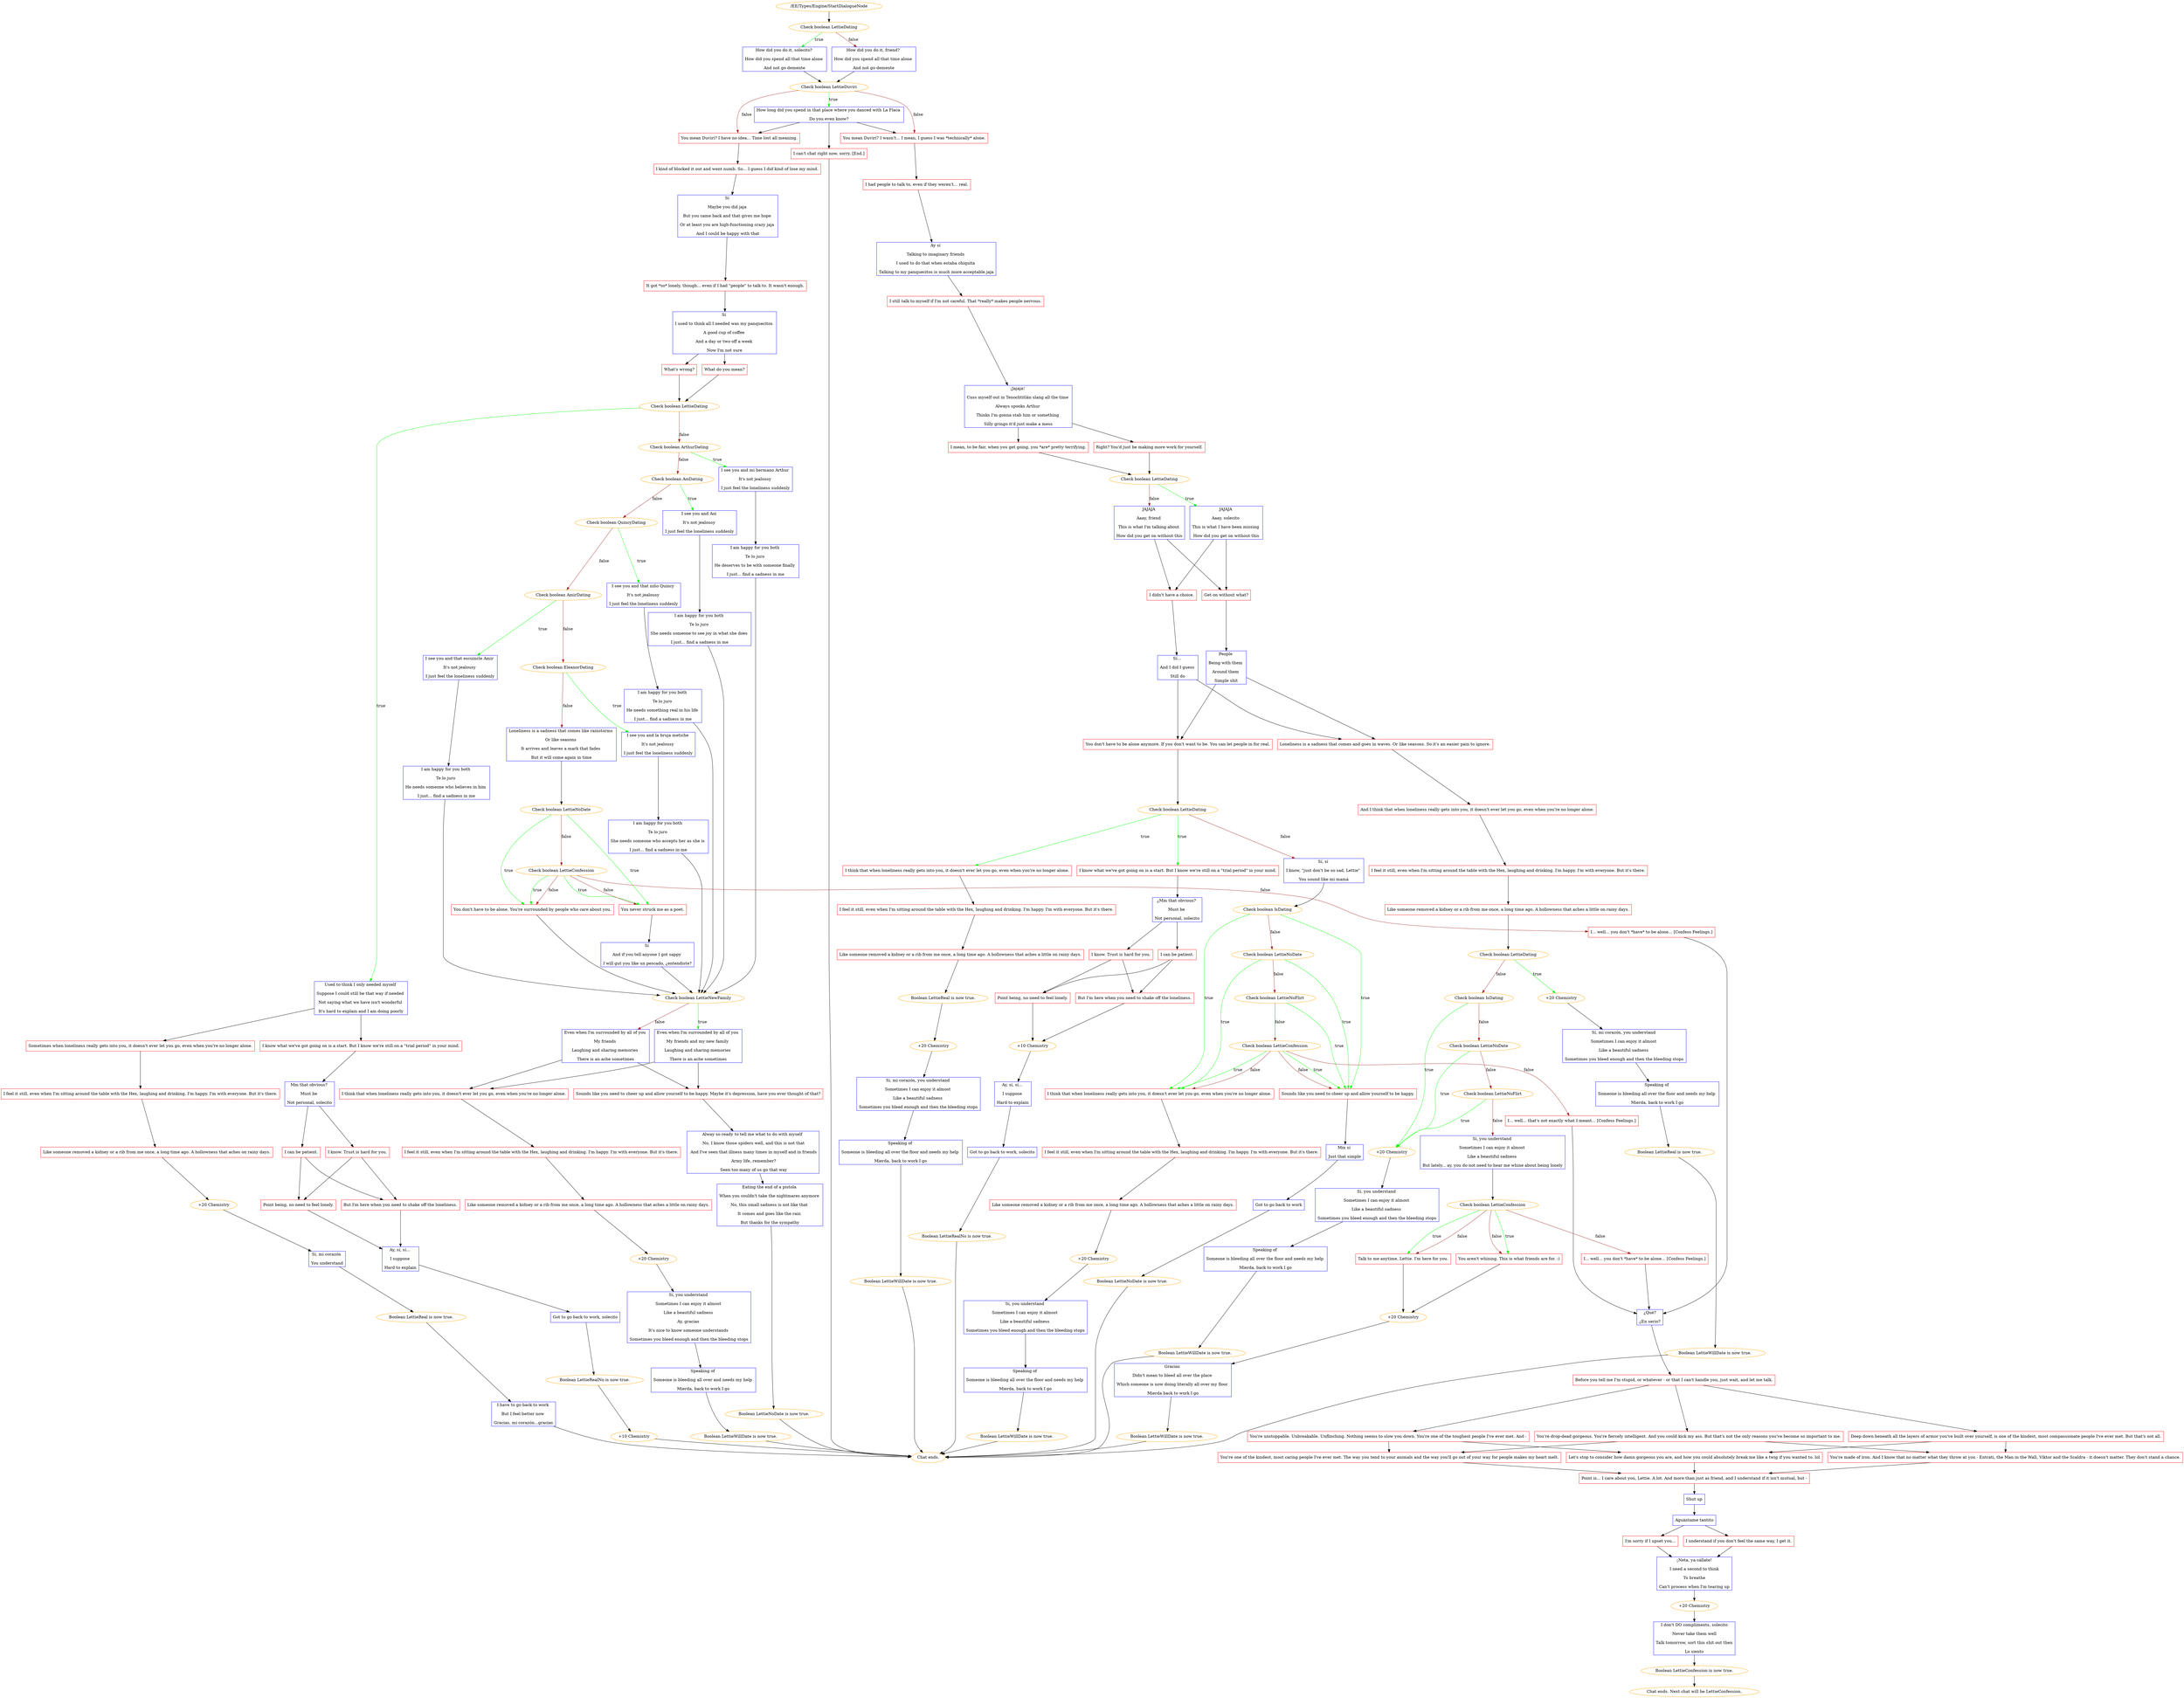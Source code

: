 digraph {
	2014 [label="/EE/Types/Engine/StartDialogueNode",color=orange];
		2014 -> 2015;
	2015 [label="Check boolean LettieDating",color=orange];
		2015 -> 2016 [label=true,color=green];
		2015 -> 2017 [label=false,color=brown];
	2016 [label="How did you do it, solecito? 
How did you spend all that time alone 
And not go demente",shape=box,color=blue];
		2016 -> 2018;
	2017 [label="How did you do it, friend? 
How did you spend all that time alone 
And not go demente",shape=box,color=blue];
		2017 -> 2018;
	2018 [label="Check boolean LettieDuviri",color=orange];
		2018 -> 2019 [label=true,color=green];
		2018 -> 2020 [label=false,color=brown];
		2018 -> 2021 [label=false,color=brown];
	2019 [label="How long did you spend in that place where you danced with La Flaca 
Do you even know?",shape=box,color=blue];
		2019 -> 2020;
		2019 -> 2021;
		2019 -> 2022;
	2020 [label="You mean Duviri? I have no idea... Time lost all meaning.",shape=box,color=red];
		2020 -> 2024;
	2021 [label="You mean Duviri? I wasn't... I mean, I guess I was *technically* alone.",shape=box,color=red];
		2021 -> 2025;
	2022 [label="I can't chat right now, sorry. [End.]",shape=box,color=red];
		2022 -> "Chat ends.";
	2024 [label="I kind of blocked it out and went numb. So... I guess I did kind of lose my mind.",shape=box,color=red];
		2024 -> 2027;
	2025 [label="I had people to talk to, even if they weren't... real.",shape=box,color=red];
		2025 -> 2026;
	"Chat ends." [color=orange];
	2027 [label="Sí 
Maybe you did jaja 
But you came back and that gives me hope 
Or at least you are high-functioning crazy jaja 
And I could be happy with that",shape=box,color=blue];
		2027 -> 2028;
	2026 [label="Ay sí 
Talking to imaginary friends 
I used to do that when estaba chiquita 
Talking to my panquecitos is much more acceptable jaja",shape=box,color=blue];
		2026 -> 2030;
	2028 [label="It got *so* lonely, though... even if I had \"people\" to talk to. It wasn't enough.",shape=box,color=red];
		2028 -> 2029;
	2030 [label="I still talk to myself if I'm not careful. That *really* makes people nervous.",shape=box,color=red];
		2030 -> 2031;
	2029 [label="Sí 
I used to think all I needed was my panquecitos 
A good cup of coffee 
And a day or two off a week 
Now I'm not sure",shape=box,color=blue];
		2029 -> 2032;
		2029 -> 2033;
	2031 [label="¡Jajaja! 
Cuss myself out in Tenochtitlán slang all the time 
Always spooks Arthur 
Thinks I'm gonna stab him or something 
Silly gringo it'd just make a mess",shape=box,color=blue];
		2031 -> 2070;
		2031 -> 2071;
	2032 [label="What do you mean?",shape=box,color=red];
		2032 -> 2034;
	2033 [label="What's wrong?",shape=box,color=red];
		2033 -> 2034;
	2070 [label="I mean, to be fair, when you get going, you *are* pretty terrifying.",shape=box,color=red];
		2070 -> 2072;
	2071 [label="Right? You'd just be making more work for yourself.",shape=box,color=red];
		2071 -> 2072;
	2034 [label="Check boolean LettieDating",color=orange];
		2034 -> 2040 [label=true,color=green];
		2034 -> 2035 [label=false,color=brown];
	2072 [label="Check boolean LettieDating",color=orange];
		2072 -> 2073 [label=true,color=green];
		2072 -> 2074 [label=false,color=brown];
	2040 [label="Used to think I only needed myself 
Suppose I could still be that way if needed 
Not saying what we have isn't wonderful 
It's hard to explain and I am doing poorly",shape=box,color=blue];
		2040 -> 2051;
		2040 -> 2052;
	2035 [label="Check boolean ArthurDating",color=orange];
		2035 -> 2041 [label=true,color=green];
		2035 -> 2036 [label=false,color=brown];
	2073 [label="JAJAJA 
Aaay, solecito 
This is what I have been missing 
How did you get on without this",shape=box,color=blue];
		2073 -> 2075;
		2073 -> 2076;
	2074 [label="JAJAJA 
Aaay, friend 
This is what I'm talking about 
How did you get on without this",shape=box,color=blue];
		2074 -> 2075;
		2074 -> 2076;
	2051 [label="I know what we've got going on is a start. But I know we're still on a \"trial period\" in your mind.",shape=box,color=red];
		2051 -> 2053;
	2052 [label="Sometimes when loneliness really gets into you, it doesn't ever let you go, even when you're no longer alone.",shape=box,color=red];
		2052 -> 2054;
	2041 [label="I see you and mi hermano Arthur 
It's not jealousy 
I just feel the loneliness suddenly",shape=box,color=blue];
		2041 -> 2046;
	2036 [label="Check boolean AoiDating",color=orange];
		2036 -> 2042 [label=true,color=green];
		2036 -> 2037 [label=false,color=brown];
	2075 [label="Get on without what?",shape=box,color=red];
		2075 -> 2077;
	2076 [label="I didn't have a choice.",shape=box,color=red];
		2076 -> 2078;
	2053 [label="Mm that obvious? 
Must be 
Not personal, solecito",shape=box,color=blue];
		2053 -> 2057;
		2053 -> 2058;
	2054 [label="I feel it still, even when I'm sitting around the table with the Hex, laughing and drinking. I'm happy. I'm with everyone. But it's there.",shape=box,color=red];
		2054 -> 2056;
	2046 [label="I am happy for you both 
Te lo juro 
He deserves to be with someone finally 
I just... find a sadness in me",shape=box,color=blue];
		2046 -> 2085;
	2042 [label="I see you and Aoi 
It's not jealousy 
I just feel the loneliness suddenly",shape=box,color=blue];
		2042 -> 2047;
	2037 [label="Check boolean QuincyDating",color=orange];
		2037 -> 2043 [label=true,color=green];
		2037 -> 2038 [label=false,color=brown];
	2077 [label="People 
Being with them 
Around them 
Simple shit",shape=box,color=blue];
		2077 -> 2102;
		2077 -> 2103;
	2078 [label="Sí... 
And I did I guess 
Still do",shape=box,color=blue];
		2078 -> 2102;
		2078 -> 2103;
	2057 [label="I know. Trust is hard for you.",shape=box,color=red];
		2057 -> 2059;
		2057 -> 2060;
	2058 [label="I can be patient.",shape=box,color=red];
		2058 -> 2059;
		2058 -> 2060;
	2056 [label="Like someone removed a kidney or a rib from me once, a long time ago. A hollowness that aches on rainy days.",shape=box,color=red];
		2056 -> 2068;
	2085 [label="Check boolean LettieNewFamily",color=orange];
		2085 -> 2087 [label=true,color=green];
		2085 -> 2088 [label=false,color=brown];
	2047 [label="I am happy for you both 
Te lo juro 
She needs someone to see joy in what she does 
I just... find a sadness in me",shape=box,color=blue];
		2047 -> 2085;
	2043 [label="I see you and that niño Quincy 
It's not jealousy 
I just feel the loneliness suddenly",shape=box,color=blue];
		2043 -> 2048;
	2038 [label="Check boolean AmirDating",color=orange];
		2038 -> 2044 [label=true,color=green];
		2038 -> 2039 [label=false,color=brown];
	2102 [label="Loneliness is a sadness that comes and goes in waves. Or like seasons. So it's an easier pain to ignore.",shape=box,color=red];
		2102 -> 2104;
	2103 [label="You don't have to be alone anymore. If you don't want to be. You can let people in for real.",shape=box,color=red];
		2103 -> 2131;
	2059 [label="But I'm here when you need to shake off the loneliness.",shape=box,color=red];
		2059 -> 2061;
	2060 [label="Point being, no need to feel lonely.",shape=box,color=red];
		2060 -> 2061;
	2068 [label="+20 Chemistry",color=orange];
		2068 -> 2055;
	2087 [label="Even when I'm surrounded by all of you 
My friends and my new family 
Laughing and sharing memories 
There is an ache sometimes",shape=box,color=blue];
		2087 -> 2089;
		2087 -> 2090;
	2088 [label="Even when I'm surrounded by all of you 
My friends 
Laughing and sharing memories 
There is an ache sometimes",shape=box,color=blue];
		2088 -> 2089;
		2088 -> 2090;
	2048 [label="I am happy for you both 
Te lo juro 
He needs something real in his life 
I just... find a sadness in me",shape=box,color=blue];
		2048 -> 2085;
	2044 [label="I see you and that escuincle Amir 
It's not jealousy 
I just feel the loneliness suddenly",shape=box,color=blue];
		2044 -> 2049;
	2039 [label="Check boolean EleanorDating",color=orange];
		2039 -> 2045 [label=true,color=green];
		2039 -> 2079 [label=false,color=brown];
	2104 [label="And I think that when loneliness really gets into you, it doesn't ever let you go, even when you're no longer alone.",shape=box,color=red];
		2104 -> 2105;
	2131 [label="Check boolean LettieDating",color=orange];
		2131 -> 2132 [label=true,color=green];
		2131 -> 2133 [label=true,color=green];
		2131 -> 2134 [label=false,color=brown];
	2061 [label="Ay, sí, sí... 
I suppose 
Hard to explain",shape=box,color=blue];
		2061 -> 2063;
	2055 [label="Sí, mi corazón 
You understand",shape=box,color=blue];
		2055 -> 2062;
	2089 [label="I think that when loneliness really gets into you, it doesn't ever let you go, even when you're no longer alone.",shape=box,color=red];
		2089 -> 2091;
	2090 [label="Sounds like you need to cheer up and allow yourself to be happy. Maybe it's depression, have you ever thought of that?",shape=box,color=red];
		2090 -> 2092;
	2049 [label="I am happy for you both 
Te lo juro 
He needs someone who believes in him 
I just... find a sadness in me",shape=box,color=blue];
		2049 -> 2085;
	2045 [label="I see you and la bruja metiche 
It's not jealousy 
I just feel the loneliness suddenly",shape=box,color=blue];
		2045 -> 2050;
	2079 [label="Loneliness is a sadness that comes like rainstorms 
Or like seasons 
It arrives and leaves a mark that fades 
But it will come again in time",shape=box,color=blue];
		2079 -> 2080;
	2105 [label="I feel it still, even when I'm sitting around the table with the Hex, laughing and drinking. I'm happy. I'm with everyone. But it's there.",shape=box,color=red];
		2105 -> 2106;
	2132 [label="I know what we've got going on is a start. But I know we're still on a \"trial period\" in your mind.",shape=box,color=red];
		2132 -> 2135;
	2133 [label="I think that when loneliness really gets into you, it doesn't ever let you go, even when you're no longer alone.",shape=box,color=red];
		2133 -> 2136;
	2134 [label="Sí, sí 
I know, \"just don't be so sad, Lettie\" 
You sound like mi mamá",shape=box,color=blue];
		2134 -> 2153;
	2063 [label="Got to go back to work, solecito",shape=box,color=blue];
		2063 -> 2065;
	2062 [label="Boolean LettieReal is now true.",color=orange];
		2062 -> 2067;
	2091 [label="I feel it still, even when I'm sitting around the table with the Hex, laughing and drinking. I'm happy. I'm with everyone. But it's there.",shape=box,color=red];
		2091 -> 2093;
	2092 [label="Alway so ready to tell me what to do with myself 
 No, I know those spiders well, and this is not that
 And I've seen that illness many times in myself and in friends
 Army life, remember?
 Seen too many of us go that way",shape=box,color=blue];
		2092 -> 2094;
	2050 [label="I am happy for you both 
Te lo juro 
She needs someone who accepts her as she is 
I just... find a sadness in me",shape=box,color=blue];
		2050 -> 2085;
	2080 [label="Check boolean LettieNoDate",color=orange];
		2080 -> 2082 [label=true,color=green];
		2080 -> 2083 [label=true,color=green];
		2080 -> 2081 [label=false,color=brown];
	2106 [label="Like someone removed a kidney or a rib from me once, a long time ago. A hollowness that aches a little on rainy days.",shape=box,color=red];
		2106 -> 2107;
	2135 [label="¿Mm that obvious? 
Must be 
Not personal, solecito",shape=box,color=blue];
		2135 -> 2139;
		2135 -> 2138;
	2136 [label="I feel it still, even when I'm sitting around the table with the Hex, laughing and drinking. I'm happy. I'm with everyone. But it's there.",shape=box,color=red];
		2136 -> 2137;
	2153 [label="Check boolean IsDating",color=orange];
		2153 -> 2157 [label=true,color=green];
		2153 -> 2158 [label=true,color=green];
		2153 -> 2154 [label=false,color=brown];
	2065 [label="Boolean LettieRealNo is now true.",color=orange];
		2065 -> 2064;
	2067 [label="I have to go back to work 
But I feel better now 
Gracias, mi corazón...gracias",shape=box,color=blue];
		2067 -> "Chat ends.";
	2093 [label="Like someone removed a kidney or a rib from me once, a long time ago. A hollowness that aches a little on rainy days.",shape=box,color=red];
		2093 -> 2100;
	2094 [label="Eating the end of a pistola 
When you couldn't take the nightmares anymore 
No, this small sadness is not like that 
It comes and goes like the rain 
But thanks for the sympathy",shape=box,color=blue];
		2094 -> 2095;
	2082 [label="You don't have to be alone. You're surrounded by people who care about you.",shape=box,color=red];
		2082 -> 2085;
	2083 [label="You never struck me as a poet.",shape=box,color=red];
		2083 -> 2086;
	2081 [label="Check boolean LettieConfession",color=orange];
		2081 -> 2082 [label=true,color=green];
		2081 -> 2083 [label=true,color=green];
		2081 -> 2082 [label=false,color=brown];
		2081 -> 2083 [label=false,color=brown];
		2081 -> 2084 [label=false,color=brown];
	2107 [label="Check boolean LettieDating",color=orange];
		2107 -> 2115 [label=true,color=green];
		2107 -> 2109 [label=false,color=brown];
	2139 [label="I know. Trust is hard for you.",shape=box,color=red];
		2139 -> 2140;
		2139 -> 2142;
	2138 [label="I can be patient.",shape=box,color=red];
		2138 -> 2140;
		2138 -> 2142;
	2137 [label="Like someone removed a kidney or a rib from me once, a long time ago. A hollowness that aches a little on rainy days.",shape=box,color=red];
		2137 -> 2147;
	2157 [label="Sounds like you need to cheer up and allow yourself to be happy.",shape=box,color=red];
		2157 -> 2160;
	2158 [label="I think that when loneliness really gets into you, it doesn't ever let you go, even when you're no longer alone.",shape=box,color=red];
		2158 -> 2164;
	2154 [label="Check boolean LettieNoDate",color=orange];
		2154 -> 2157 [label=true,color=green];
		2154 -> 2158 [label=true,color=green];
		2154 -> 2155 [label=false,color=brown];
	2064 [label="+10 Chemistry",color=orange];
		2064 -> "Chat ends.";
	"Chat ends." [color=orange];
	2100 [label="+20 Chemistry",color=orange];
		2100 -> 2097;
	2095 [label="Boolean LettieNoDate is now true.",color=orange];
		2095 -> "Chat ends.";
	2086 [label="Sí 
And if you tell anyone I got sappy 
I will gut you like un pescado, ¿entendiste?",shape=box,color=blue];
		2086 -> 2085;
	2084 [label="I... well... you don't *have* to be alone... [Confess Feelings.]",shape=box,color=red];
		2084 -> 2188;
	2115 [label="+20 Chemistry",color=orange];
		2115 -> 2108;
	2109 [label="Check boolean IsDating",color=orange];
		2109 -> 2129 [label=true,color=green];
		2109 -> 2110 [label=false,color=brown];
	2140 [label="But I'm here when you need to shake off the loneliness.",shape=box,color=red];
		2140 -> 2144;
	2142 [label="Point being, no need to feel lonely.",shape=box,color=red];
		2142 -> 2144;
	2147 [label="Boolean LettieReal is now true.",color=orange];
		2147 -> 2151;
	2160 [label="Mm sí 
Just that simple",shape=box,color=blue];
		2160 -> 2161;
	2164 [label="I feel it still, even when I'm sitting around the table with the Hex, laughing and drinking. I'm happy. I'm with everyone. But it's there.",shape=box,color=red];
		2164 -> 2165;
	2155 [label="Check boolean LettieNoFlirt",color=orange];
		2155 -> 2157 [label=true,color=green];
		2155 -> 2156 [label=false,color=brown];
	"Chat ends." [color=orange];
	2097 [label="Sí, you understand 
Sometimes I can enjoy it almost 
Like a beautiful sadness 
Ay, gracias 
It's nice to know someone understands 
Sometimes you bleed enough and then the bleeding stops",shape=box,color=blue];
		2097 -> 2098;
	"Chat ends." [color=orange];
	2188 [label="¿Qué?
¿En serio?",shape=box,color=blue];
		2188 -> 2187;
	2108 [label="Sí, mi corazón, you understand 
Sometimes I can enjoy it almost 
Like a beautiful sadness 
Sometimes you bleed enough and then the bleeding stops",shape=box,color=blue];
		2108 -> 2112;
	2129 [label="+20 Chemistry",color=orange];
		2129 -> 2117;
	2110 [label="Check boolean LettieNoDate",color=orange];
		2110 -> 2129 [label=true,color=green];
		2110 -> 2111 [label=false,color=brown];
	2144 [label="+10 Chemistry",color=orange];
		2144 -> 2141;
	2151 [label="+20 Chemistry",color=orange];
		2151 -> 2148;
	2161 [label="Got to go back to work",shape=box,color=blue];
		2161 -> 2162;
	2165 [label="Like someone removed a kidney or a rib from me once, a long time ago. A hollowness that aches a little on rainy days.",shape=box,color=red];
		2165 -> 2170;
	2156 [label="Check boolean LettieConfession",color=orange];
		2156 -> 2157 [label=true,color=green];
		2156 -> 2158 [label=true,color=green];
		2156 -> 2157 [label=false,color=brown];
		2156 -> 2158 [label=false,color=brown];
		2156 -> 2159 [label=false,color=brown];
	2098 [label="Speaking of 
Someone is bleeding all over and needs my help 
Mierda, back to work I go",shape=box,color=blue];
		2098 -> 2099;
	2187 [label="Before you tell me I'm stupid, or whatever - or that I can't handle you, just wait, and let me talk.",shape=box,color=red];
		2187 -> 2171;
		2187 -> 2172;
		2187 -> 2173;
	2112 [label="Speaking of 
Someone is bleeding all over the floor and needs my help 
Mierda, back to work I go",shape=box,color=blue];
		2112 -> 2113;
	2117 [label="Sí, you understand 
Sometimes I can enjoy it almost 
Like a beautiful sadness 
Sometimes you bleed enough and then the bleeding stops",shape=box,color=blue];
		2117 -> 2127;
	2111 [label="Check boolean LettieNoFlirt",color=orange];
		2111 -> 2129 [label=true,color=green];
		2111 -> 2119 [label=false,color=brown];
	2141 [label="Ay, sí, sí... 
I suppose 
Hard to explain",shape=box,color=blue];
		2141 -> 2143;
	2148 [label="Sí, mi corazón, you understand 
Sometimes I can enjoy it almost 
Like a beautiful sadness 
Sometimes you bleed enough and then the bleeding stops",shape=box,color=blue];
		2148 -> 2149;
	2162 [label="Boolean LettieNoDate is now true.",color=orange];
		2162 -> "Chat ends.";
	2170 [label="+20 Chemistry",color=orange];
		2170 -> 2166;
	2159 [label="I... well... that's not exactly what I meant... [Confess Feelings.]",shape=box,color=red];
		2159 -> 2188;
	2099 [label="Boolean LettieWillDate is now true.",color=orange];
		2099 -> "Chat ends.";
	2171 [label="You're drop-dead gorgeous. You're fiercely intelligent. And you could kick my ass. But that's not the only reasons you've become so important to me.",shape=box,color=red];
		2171 -> 2182;
		2171 -> 2186;
	2172 [label="Deep down beneath all the layers of armor you've built over yourself, is one of the kindest, most compassionate people I've ever met. But that's not all.",shape=box,color=red];
		2172 -> 2183;
		2172 -> 2186;
	2173 [label="You're unstoppable. Unbreakable. Unflinching. Nothing seems to slow you down. You're one of the toughest people I've ever met. And -",shape=box,color=red];
		2173 -> 2183;
		2173 -> 2182;
	2113 [label="Boolean LettieReal is now true.",color=orange];
		2113 -> 2114;
	2127 [label="Speaking of 
Someone is bleeding all over the floor and needs my help 
Mierda, back to work I go",shape=box,color=blue];
		2127 -> 2130;
	2119 [label="Sí, you understand 
Sometimes I can enjoy it almost 
Like a beautiful sadness 
But lately... ay, you do not need to hear me whine about being lonely",shape=box,color=blue];
		2119 -> 2120;
	2143 [label="Got to go back to work, solecito",shape=box,color=blue];
		2143 -> 2145;
	2149 [label="Speaking of 
Someone is bleeding all over the floor and needs my help 
Mierda, back to work I go",shape=box,color=blue];
		2149 -> 2150;
	"Chat ends." [color=orange];
	2166 [label="Sí, you understand 
Sometimes I can enjoy it almost 
Like a beautiful sadness 
Sometimes you bleed enough and then the bleeding stops",shape=box,color=blue];
		2166 -> 2167;
	"Chat ends." [color=orange];
	2182 [label="You're one of the kindest, most caring people I've ever met. The way you tend to your animals and the way you'll go out of your way for people makes my heart melt.",shape=box,color=red];
		2182 -> 2185;
	2186 [label="You're made of iron. And I know that no matter what they throw at you - Entrati, the Man in the Wall, Viktor and the Scaldra - it doesn't matter. They don't stand a chance.",shape=box,color=red];
		2186 -> 2185;
	2183 [label="Let's stop to consider how damn gorgeous you are, and how you could absolutely break me like a twig if you wanted to. lol",shape=box,color=red];
		2183 -> 2185;
	2114 [label="Boolean LettieWillDate is now true.",color=orange];
		2114 -> "Chat ends.";
	2130 [label="Boolean LettieWillDate is now true.",color=orange];
		2130 -> "Chat ends.";
	2120 [label="Check boolean LettieConfession",color=orange];
		2120 -> 2118 [label=true,color=green];
		2120 -> 2121 [label=true,color=green];
		2120 -> 2118 [label=false,color=brown];
		2120 -> 2121 [label=false,color=brown];
		2120 -> 2122 [label=false,color=brown];
	2145 [label="Boolean LettieRealNo is now true.",color=orange];
		2145 -> "Chat ends.";
	2150 [label="Boolean LettieWillDate is now true.",color=orange];
		2150 -> "Chat ends.";
	2167 [label="Speaking of 
Someone is bleeding all over the floor and needs my help 
Mierda, back to work I go",shape=box,color=blue];
		2167 -> 2168;
	2185 [label="Point is... I care about you, Lettie. A lot. And more than just as friend, and I understand if it isn't mutual, but -",shape=box,color=red];
		2185 -> 2184;
	"Chat ends." [color=orange];
	"Chat ends." [color=orange];
	2118 [label="Talk to me anytime, Lettie. I'm here for you.",shape=box,color=red];
		2118 -> 2125;
	2121 [label="You aren't whining. This is what friends are for. :)",shape=box,color=red];
		2121 -> 2125;
	2122 [label="I... well... you don't *have* to be alone... [Confess Feelings.]",shape=box,color=red];
		2122 -> 2188;
	"Chat ends." [color=orange];
	"Chat ends." [color=orange];
	2168 [label="Boolean LettieWillDate is now true.",color=orange];
		2168 -> "Chat ends.";
	2184 [label="Shut up",shape=box,color=blue];
		2184 -> 2181;
	2125 [label="+20 Chemistry",color=orange];
		2125 -> 2123;
	"Chat ends." [color=orange];
	2181 [label="Aguántame tantito",shape=box,color=blue];
		2181 -> 2180;
		2181 -> 2179;
	2123 [label="Gracias 
Didn't mean to bleed all over the place 
Which someone is now doing literally all over my floor 
Mierda back to work I go",shape=box,color=blue];
		2123 -> 2126;
	2180 [label="I'm sorry if I upset you...",shape=box,color=red];
		2180 -> 2178;
	2179 [label="I understand if you don't feel the same way, I get it.",shape=box,color=red];
		2179 -> 2178;
	2126 [label="Boolean LettieWillDate is now true.",color=orange];
		2126 -> "Chat ends.";
	2178 [label="¡Neta, ya cállate!
I need a second to think
To breathe
Can't process when I'm tearing up",shape=box,color=blue];
		2178 -> 2174;
	"Chat ends." [color=orange];
	2174 [label="+20 Chemistry",color=orange];
		2174 -> 2177;
	2177 [label="I don't DO compliments, solecito
Never take them well
Talk tomorrow, sort this shit out then
Lo siento",shape=box,color=blue];
		2177 -> 2176;
	2176 [label="Boolean LettieConfession is now true.",color=orange];
		2176 -> "Chat ends. Next chat will be LettieConfession.";
	"Chat ends. Next chat will be LettieConfession." [color=orange];
}